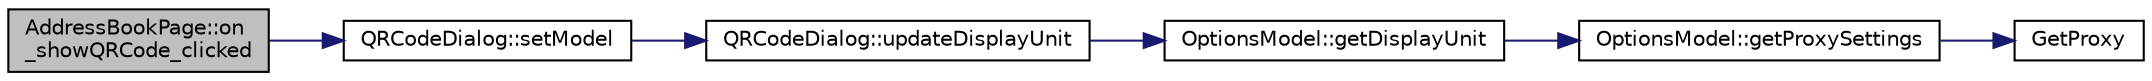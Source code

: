 digraph "AddressBookPage::on_showQRCode_clicked"
{
  edge [fontname="Helvetica",fontsize="10",labelfontname="Helvetica",labelfontsize="10"];
  node [fontname="Helvetica",fontsize="10",shape=record];
  rankdir="LR";
  Node57 [label="AddressBookPage::on\l_showQRCode_clicked",height=0.2,width=0.4,color="black", fillcolor="grey75", style="filled", fontcolor="black"];
  Node57 -> Node58 [color="midnightblue",fontsize="10",style="solid",fontname="Helvetica"];
  Node58 [label="QRCodeDialog::setModel",height=0.2,width=0.4,color="black", fillcolor="white", style="filled",URL="$db/dd7/class_q_r_code_dialog.html#ad8c7cde7d76063aee411ac47c29c2396"];
  Node58 -> Node59 [color="midnightblue",fontsize="10",style="solid",fontname="Helvetica"];
  Node59 [label="QRCodeDialog::updateDisplayUnit",height=0.2,width=0.4,color="black", fillcolor="white", style="filled",URL="$db/dd7/class_q_r_code_dialog.html#a8988ab72614daa0b397cd42a3eed0a17"];
  Node59 -> Node60 [color="midnightblue",fontsize="10",style="solid",fontname="Helvetica"];
  Node60 [label="OptionsModel::getDisplayUnit",height=0.2,width=0.4,color="black", fillcolor="white", style="filled",URL="$da/d1f/class_options_model.html#a3b6e4d4ef42be3aaba315b8cd14f468e"];
  Node60 -> Node61 [color="midnightblue",fontsize="10",style="solid",fontname="Helvetica"];
  Node61 [label="OptionsModel::getProxySettings",height=0.2,width=0.4,color="black", fillcolor="white", style="filled",URL="$da/d1f/class_options_model.html#a0fa582a801df3753c2c50840c40bb350"];
  Node61 -> Node62 [color="midnightblue",fontsize="10",style="solid",fontname="Helvetica"];
  Node62 [label="GetProxy",height=0.2,width=0.4,color="black", fillcolor="white", style="filled",URL="$d0/d0e/netbase_8cpp.html#a4e67b39fc1769663260d791d2f4d049d"];
}
